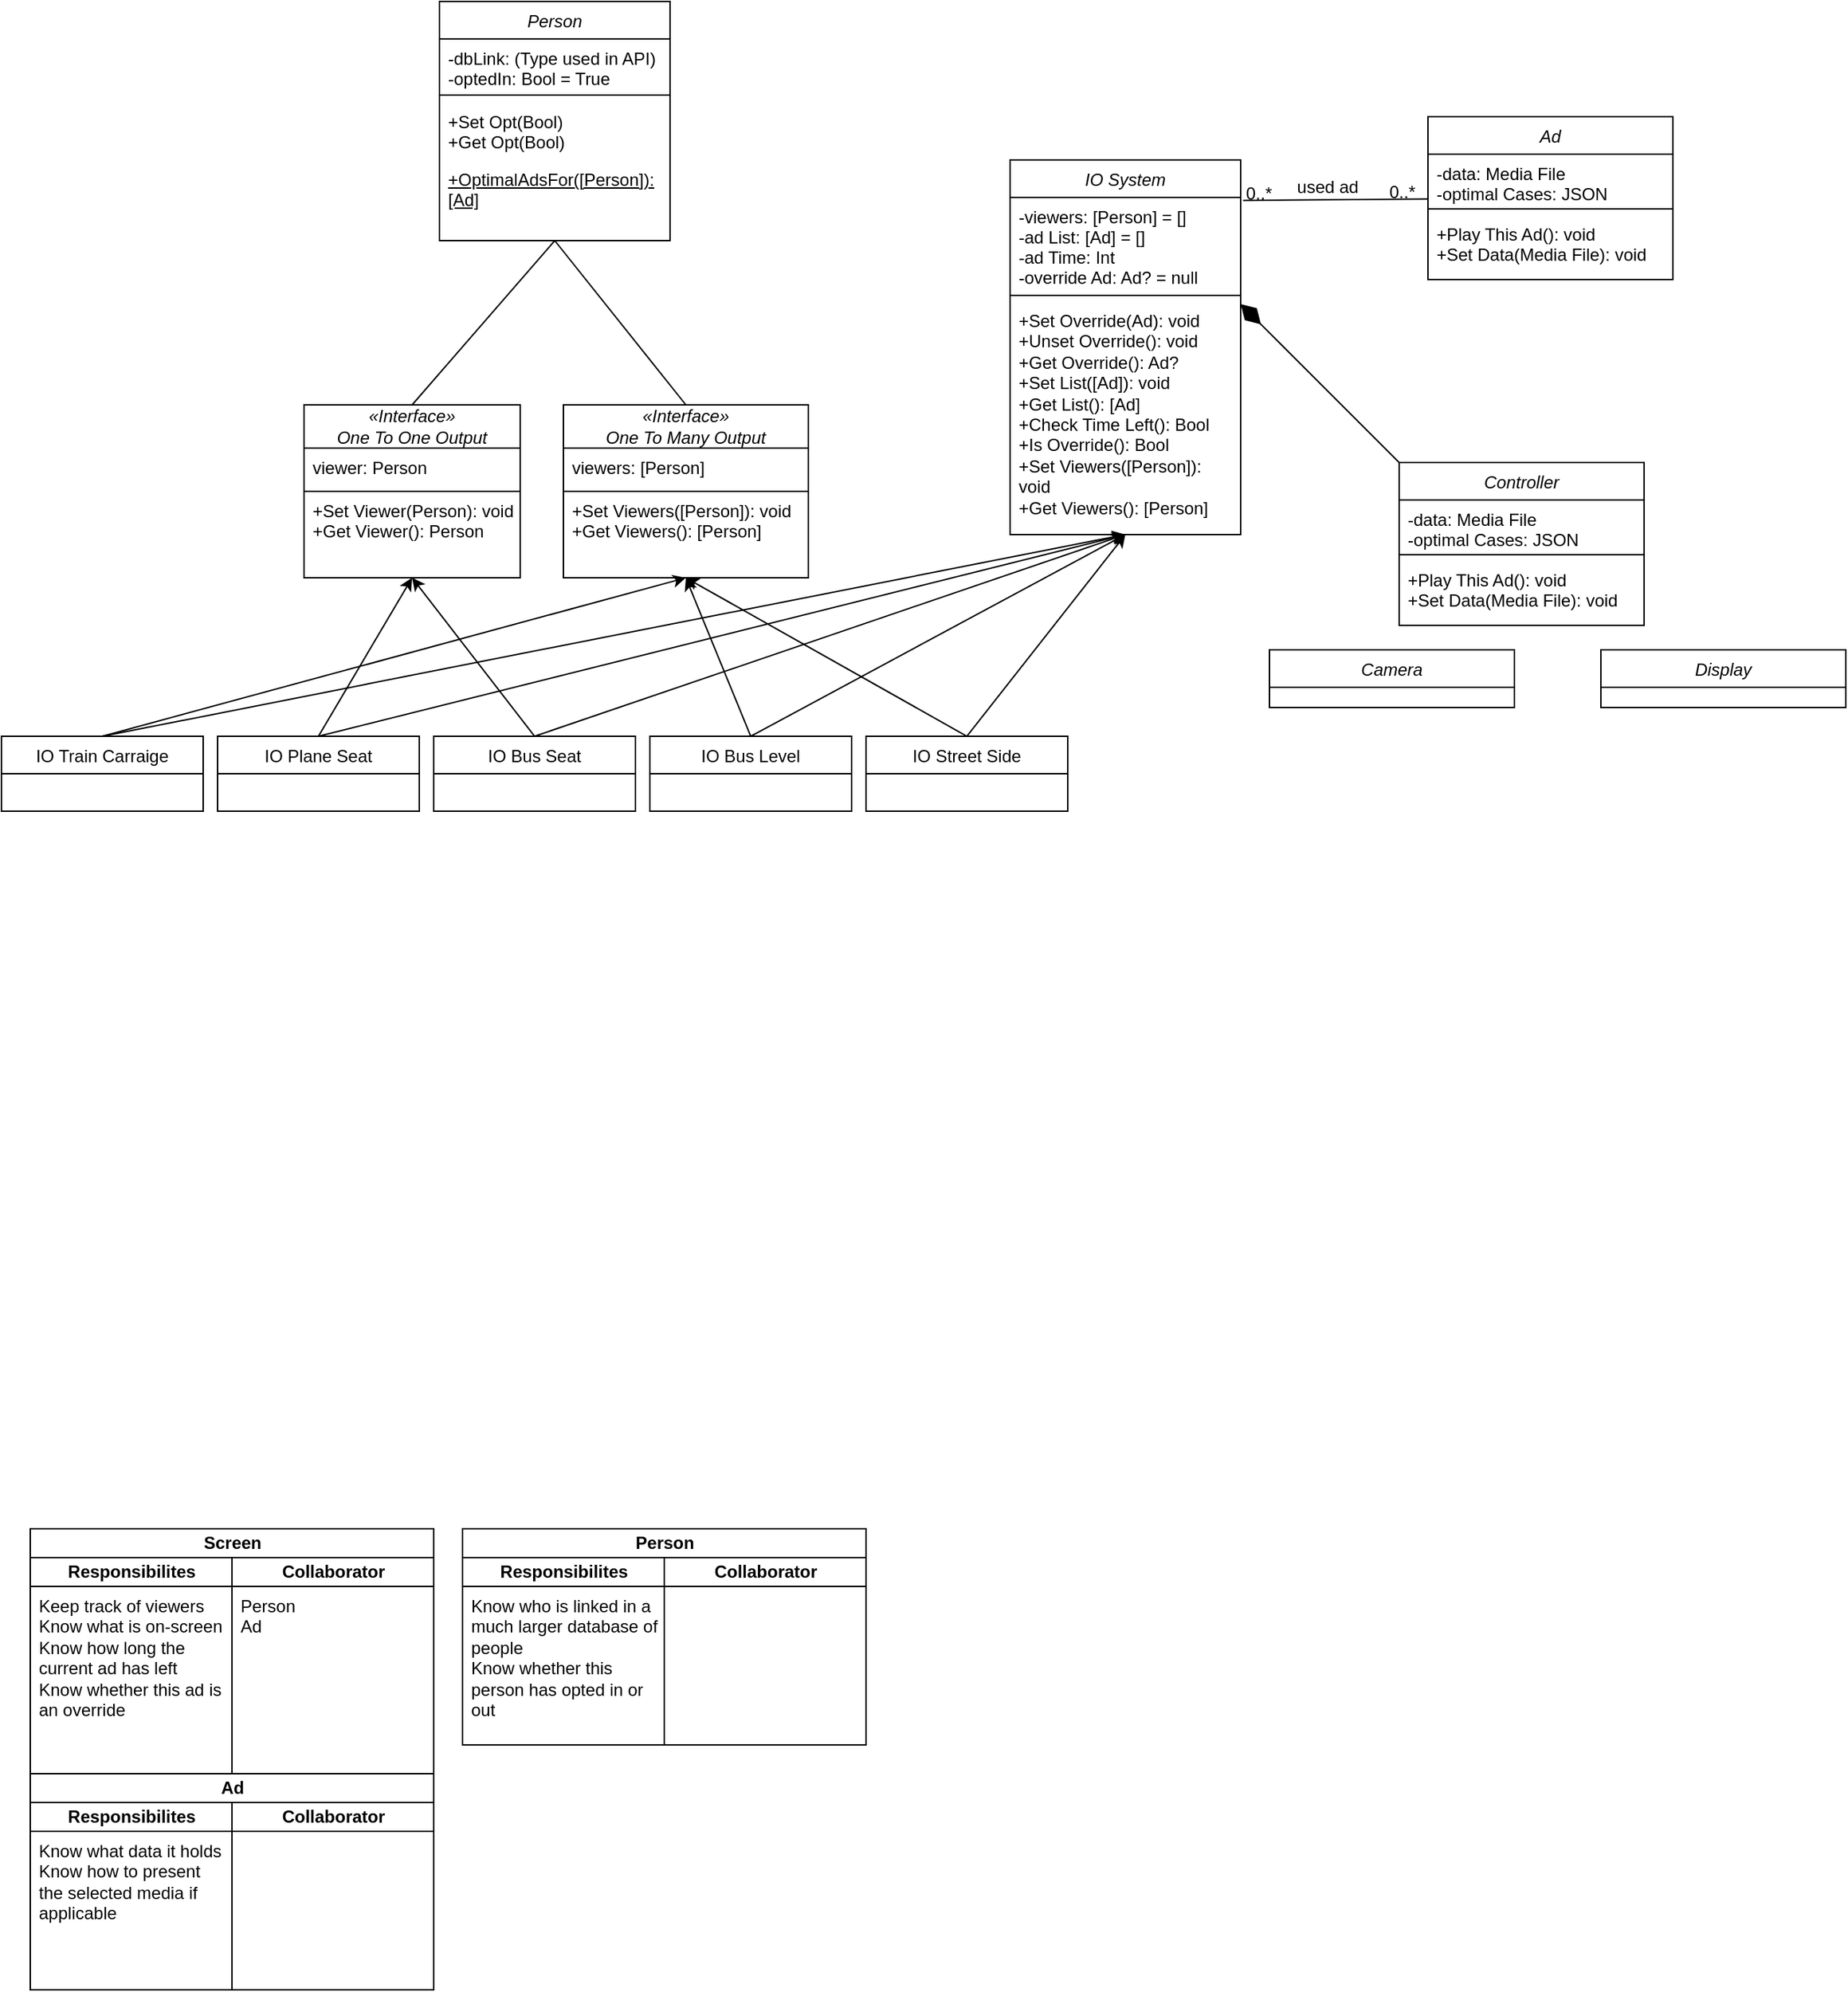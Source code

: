 <mxfile version="20.6.0" type="github" pages="2">
  <diagram id="C5RBs43oDa-KdzZeNtuy" name="Page-1">
    <mxGraphModel dx="868" dy="1627" grid="1" gridSize="10" guides="1" tooltips="1" connect="1" arrows="1" fold="1" page="1" pageScale="1" pageWidth="827" pageHeight="1169" math="0" shadow="0">
      <root>
        <mxCell id="WIyWlLk6GJQsqaUBKTNV-0" />
        <mxCell id="WIyWlLk6GJQsqaUBKTNV-1" parent="WIyWlLk6GJQsqaUBKTNV-0" />
        <mxCell id="zkfFHV4jXpPFQw0GAbJ--0" value="IO System" style="swimlane;fontStyle=2;align=center;verticalAlign=top;childLayout=stackLayout;horizontal=1;startSize=26;horizontalStack=0;resizeParent=1;resizeLast=0;collapsible=1;marginBottom=0;rounded=0;shadow=0;strokeWidth=1;" parent="WIyWlLk6GJQsqaUBKTNV-1" vertex="1">
          <mxGeometry x="730" y="-10" width="160" height="260" as="geometry">
            <mxRectangle x="230" y="140" width="160" height="26" as="alternateBounds" />
          </mxGeometry>
        </mxCell>
        <mxCell id="zkfFHV4jXpPFQw0GAbJ--1" value="-viewers: [Person] = []&#xa;-ad List: [Ad] = []&#xa;-ad Time: Int&#xa;-override Ad: Ad? = null&#xa;" style="text;align=left;verticalAlign=top;spacingLeft=4;spacingRight=4;overflow=hidden;rotatable=0;points=[[0,0.5],[1,0.5]];portConstraint=eastwest;" parent="zkfFHV4jXpPFQw0GAbJ--0" vertex="1">
          <mxGeometry y="26" width="160" height="64" as="geometry" />
        </mxCell>
        <mxCell id="zkfFHV4jXpPFQw0GAbJ--4" value="" style="line;html=1;strokeWidth=1;align=left;verticalAlign=middle;spacingTop=-1;spacingLeft=3;spacingRight=3;rotatable=0;labelPosition=right;points=[];portConstraint=eastwest;" parent="zkfFHV4jXpPFQw0GAbJ--0" vertex="1">
          <mxGeometry y="90" width="160" height="8" as="geometry" />
        </mxCell>
        <mxCell id="QdFQj7nJMUhyKqi0MS59-3" value="+Set Override(Ad): void&lt;br&gt;&lt;div&gt;+Unset Override(): void&lt;/div&gt;&lt;div&gt;+Get Override(): Ad?&lt;br&gt;&lt;/div&gt;&lt;div&gt;+Set List([Ad]): void&lt;/div&gt;&lt;div&gt;+Get List(): [Ad]&lt;/div&gt;&lt;div&gt;+Check Time Left(): Bool&lt;/div&gt;&lt;div&gt;+Is Override(): Bool&lt;/div&gt;&lt;div&gt;&lt;div&gt;+Set Viewers([Person]): void&lt;/div&gt;+Get Viewers(): [Person]&lt;/div&gt;" style="text;html=1;strokeColor=none;fillColor=none;align=left;verticalAlign=top;whiteSpace=wrap;rounded=0;spacingLeft=4;spacingRight=4;" parent="zkfFHV4jXpPFQw0GAbJ--0" vertex="1">
          <mxGeometry y="98" width="160" height="162" as="geometry" />
        </mxCell>
        <mxCell id="zkfFHV4jXpPFQw0GAbJ--17" value="Ad" style="swimlane;fontStyle=2;align=center;verticalAlign=top;childLayout=stackLayout;horizontal=1;startSize=26;horizontalStack=0;resizeParent=1;resizeLast=0;collapsible=1;marginBottom=0;rounded=0;shadow=0;strokeWidth=1;" parent="WIyWlLk6GJQsqaUBKTNV-1" vertex="1">
          <mxGeometry x="1020" y="-40" width="170" height="113" as="geometry">
            <mxRectangle x="550" y="140" width="160" height="26" as="alternateBounds" />
          </mxGeometry>
        </mxCell>
        <mxCell id="zkfFHV4jXpPFQw0GAbJ--18" value="-data: Media File&#xa;-optimal Cases: JSON&#xa;" style="text;align=left;verticalAlign=top;spacingLeft=4;spacingRight=4;overflow=hidden;rotatable=0;points=[[0,0.5],[1,0.5]];portConstraint=eastwest;" parent="zkfFHV4jXpPFQw0GAbJ--17" vertex="1">
          <mxGeometry y="26" width="170" height="34" as="geometry" />
        </mxCell>
        <mxCell id="zkfFHV4jXpPFQw0GAbJ--23" value="" style="line;html=1;strokeWidth=1;align=left;verticalAlign=middle;spacingTop=-1;spacingLeft=3;spacingRight=3;rotatable=0;labelPosition=right;points=[];portConstraint=eastwest;" parent="zkfFHV4jXpPFQw0GAbJ--17" vertex="1">
          <mxGeometry y="60" width="170" height="8" as="geometry" />
        </mxCell>
        <mxCell id="zkfFHV4jXpPFQw0GAbJ--24" value="+Play This Ad(): void&#xa;+Set Data(Media File): void&#xa;" style="text;align=left;verticalAlign=top;spacingLeft=4;spacingRight=4;overflow=hidden;rotatable=0;points=[[0,0.5],[1,0.5]];portConstraint=eastwest;" parent="zkfFHV4jXpPFQw0GAbJ--17" vertex="1">
          <mxGeometry y="68" width="170" height="42" as="geometry" />
        </mxCell>
        <mxCell id="zkfFHV4jXpPFQw0GAbJ--26" value="" style="endArrow=none;shadow=0;strokeWidth=1;rounded=0;endFill=0;elbow=vertical;exitX=1.011;exitY=0.108;exitDx=0;exitDy=0;exitPerimeter=0;" parent="WIyWlLk6GJQsqaUBKTNV-1" source="zkfFHV4jXpPFQw0GAbJ--0" target="zkfFHV4jXpPFQw0GAbJ--17" edge="1">
          <mxGeometry x="0.5" y="41" relative="1" as="geometry">
            <mxPoint x="650" y="512" as="sourcePoint" />
            <mxPoint x="810" y="512" as="targetPoint" />
            <mxPoint x="-40" y="32" as="offset" />
          </mxGeometry>
        </mxCell>
        <mxCell id="zkfFHV4jXpPFQw0GAbJ--27" value="0..*" style="resizable=0;align=left;verticalAlign=bottom;labelBackgroundColor=none;fontSize=12;" parent="zkfFHV4jXpPFQw0GAbJ--26" connectable="0" vertex="1">
          <mxGeometry x="-1" relative="1" as="geometry">
            <mxPoint y="4" as="offset" />
          </mxGeometry>
        </mxCell>
        <mxCell id="zkfFHV4jXpPFQw0GAbJ--28" value="0..*" style="resizable=0;align=right;verticalAlign=bottom;labelBackgroundColor=none;fontSize=12;" parent="zkfFHV4jXpPFQw0GAbJ--26" connectable="0" vertex="1">
          <mxGeometry x="1" relative="1" as="geometry">
            <mxPoint x="-7" y="4" as="offset" />
          </mxGeometry>
        </mxCell>
        <mxCell id="zkfFHV4jXpPFQw0GAbJ--29" value="used ad" style="text;html=1;resizable=0;points=[];;align=center;verticalAlign=middle;labelBackgroundColor=none;rounded=0;shadow=0;strokeWidth=1;fontSize=12;" parent="zkfFHV4jXpPFQw0GAbJ--26" vertex="1" connectable="0">
          <mxGeometry x="0.5" y="49" relative="1" as="geometry">
            <mxPoint x="-38" y="40" as="offset" />
          </mxGeometry>
        </mxCell>
        <mxCell id="QdFQj7nJMUhyKqi0MS59-4" value="Person" style="swimlane;fontStyle=2;align=center;verticalAlign=top;childLayout=stackLayout;horizontal=1;startSize=26;horizontalStack=0;resizeParent=1;resizeLast=0;collapsible=1;marginBottom=0;rounded=0;shadow=0;strokeWidth=1;" parent="WIyWlLk6GJQsqaUBKTNV-1" vertex="1">
          <mxGeometry x="334" y="-120" width="160" height="166" as="geometry">
            <mxRectangle x="550" y="140" width="160" height="26" as="alternateBounds" />
          </mxGeometry>
        </mxCell>
        <mxCell id="QdFQj7nJMUhyKqi0MS59-5" value="-dbLink: (Type used in API)&#xa;-optedIn: Bool = True&#xa;" style="text;align=left;verticalAlign=top;spacingLeft=4;spacingRight=4;overflow=hidden;rotatable=0;points=[[0,0.5],[1,0.5]];portConstraint=eastwest;" parent="QdFQj7nJMUhyKqi0MS59-4" vertex="1">
          <mxGeometry y="26" width="160" height="34" as="geometry" />
        </mxCell>
        <mxCell id="QdFQj7nJMUhyKqi0MS59-6" value="" style="line;html=1;strokeWidth=1;align=left;verticalAlign=middle;spacingTop=-1;spacingLeft=3;spacingRight=3;rotatable=0;labelPosition=right;points=[];portConstraint=eastwest;" parent="QdFQj7nJMUhyKqi0MS59-4" vertex="1">
          <mxGeometry y="60" width="160" height="10" as="geometry" />
        </mxCell>
        <mxCell id="QdFQj7nJMUhyKqi0MS59-7" value="+Set Opt(Bool)&#xa;+Get Opt(Bool)&#xa;&#xa;" style="text;align=left;verticalAlign=top;spacingLeft=4;spacingRight=4;overflow=hidden;rotatable=0;points=[[0,0.5],[1,0.5]];portConstraint=eastwest;" parent="QdFQj7nJMUhyKqi0MS59-4" vertex="1">
          <mxGeometry y="70" width="160" height="40" as="geometry" />
        </mxCell>
        <mxCell id="yFS7yAR8zqtxqqZhLGyJ-17" value="&lt;u&gt;+OptimalAdsFor([Person]): [Ad]&lt;/u&gt;" style="text;html=1;strokeColor=none;fillColor=none;align=left;verticalAlign=top;whiteSpace=wrap;rounded=0;labelBackgroundColor=none;fontColor=default;spacingLeft=4;spacingRight=4;" parent="QdFQj7nJMUhyKqi0MS59-4" vertex="1">
          <mxGeometry y="110" width="160" height="50" as="geometry" />
        </mxCell>
        <mxCell id="QdFQj7nJMUhyKqi0MS59-45" value="Person" style="swimlane;childLayout=stackLayout;resizeParent=1;resizeParentMax=0;startSize=20;html=1;" parent="WIyWlLk6GJQsqaUBKTNV-1" vertex="1">
          <mxGeometry x="350.0" y="940" width="280" height="150" as="geometry" />
        </mxCell>
        <mxCell id="QdFQj7nJMUhyKqi0MS59-46" value="Responsibilites" style="swimlane;startSize=20;html=1;" parent="QdFQj7nJMUhyKqi0MS59-45" vertex="1">
          <mxGeometry y="20" width="140" height="130" as="geometry">
            <mxRectangle y="20" width="40" height="460" as="alternateBounds" />
          </mxGeometry>
        </mxCell>
        <mxCell id="QdFQj7nJMUhyKqi0MS59-50" value="&lt;div&gt;Know who is linked in a much larger database of people&lt;/div&gt;&lt;div&gt;Know whether this person has opted in or out&lt;br&gt;&lt;/div&gt;" style="text;html=1;strokeColor=none;fillColor=none;align=left;verticalAlign=top;whiteSpace=wrap;rounded=0;spacingLeft=4;spacingRight=4;" parent="QdFQj7nJMUhyKqi0MS59-46" vertex="1">
          <mxGeometry y="20" width="140" height="110" as="geometry" />
        </mxCell>
        <mxCell id="QdFQj7nJMUhyKqi0MS59-47" value="Collaborator" style="swimlane;startSize=20;html=1;swimlaneLine=1;gradientColor=none;fillColor=default;" parent="QdFQj7nJMUhyKqi0MS59-45" vertex="1">
          <mxGeometry x="140" y="20" width="140" height="130" as="geometry" />
        </mxCell>
        <mxCell id="QdFQj7nJMUhyKqi0MS59-12" value="Screen" style="swimlane;childLayout=stackLayout;resizeParent=1;resizeParentMax=0;startSize=20;html=1;" parent="WIyWlLk6GJQsqaUBKTNV-1" vertex="1">
          <mxGeometry x="50.0" y="940" width="280.0" height="320" as="geometry" />
        </mxCell>
        <mxCell id="QdFQj7nJMUhyKqi0MS59-13" value="Responsibilites" style="swimlane;startSize=20;html=1;" parent="QdFQj7nJMUhyKqi0MS59-12" vertex="1">
          <mxGeometry y="20" width="140.0" height="300" as="geometry">
            <mxRectangle y="20" width="40" height="460" as="alternateBounds" />
          </mxGeometry>
        </mxCell>
        <mxCell id="QdFQj7nJMUhyKqi0MS59-14" value="Collaborator" style="swimlane;startSize=20;html=1;swimlaneLine=1;gradientColor=none;fillColor=default;" parent="QdFQj7nJMUhyKqi0MS59-12" vertex="1">
          <mxGeometry x="140.0" y="20" width="140" height="300" as="geometry" />
        </mxCell>
        <mxCell id="QdFQj7nJMUhyKqi0MS59-18" value="&lt;div&gt;Person&lt;/div&gt;&lt;div&gt;Ad&lt;/div&gt;&lt;div&gt;&lt;br&gt;&lt;/div&gt;" style="text;html=1;strokeColor=none;fillColor=none;align=left;verticalAlign=top;whiteSpace=wrap;rounded=0;spacingLeft=4;spacingRight=4;" parent="QdFQj7nJMUhyKqi0MS59-14" vertex="1">
          <mxGeometry y="20" width="140" height="140" as="geometry" />
        </mxCell>
        <mxCell id="sxkBw0DGRR6JRz2jOn-_-0" value="" style="group" vertex="1" connectable="0" parent="QdFQj7nJMUhyKqi0MS59-14">
          <mxGeometry x="-140" y="150" width="280" height="150" as="geometry" />
        </mxCell>
        <mxCell id="QdFQj7nJMUhyKqi0MS59-39" value="Ad" style="swimlane;childLayout=stackLayout;resizeParent=1;resizeParentMax=0;startSize=20;html=1;" parent="sxkBw0DGRR6JRz2jOn-_-0" vertex="1">
          <mxGeometry x="4.547e-13" width="280.0" height="150" as="geometry" />
        </mxCell>
        <mxCell id="QdFQj7nJMUhyKqi0MS59-40" value="Responsibilites" style="swimlane;startSize=20;html=1;" parent="QdFQj7nJMUhyKqi0MS59-39" vertex="1">
          <mxGeometry y="20" width="140.0" height="130" as="geometry">
            <mxRectangle y="20" width="40" height="460" as="alternateBounds" />
          </mxGeometry>
        </mxCell>
        <mxCell id="QdFQj7nJMUhyKqi0MS59-41" value="Collaborator" style="swimlane;startSize=20;html=1;swimlaneLine=1;gradientColor=none;fillColor=default;" parent="QdFQj7nJMUhyKqi0MS59-39" vertex="1">
          <mxGeometry x="140.0" y="20" width="140" height="130" as="geometry" />
        </mxCell>
        <mxCell id="QdFQj7nJMUhyKqi0MS59-44" value="&lt;div&gt;Know what data it holds&lt;/div&gt;&lt;div&gt;Know how to present the selected media if applicable&lt;br&gt;&lt;/div&gt;" style="text;html=1;strokeColor=none;fillColor=none;align=left;verticalAlign=top;whiteSpace=wrap;rounded=0;spacingLeft=4;spacingRight=4;" parent="sxkBw0DGRR6JRz2jOn-_-0" vertex="1">
          <mxGeometry y="40" width="140" height="110" as="geometry" />
        </mxCell>
        <mxCell id="QdFQj7nJMUhyKqi0MS59-17" value="&lt;div&gt;Keep track of viewers&lt;/div&gt;&lt;div&gt;Know what is on-screen&lt;/div&gt;&lt;div&gt;Know how long the current ad has left&lt;/div&gt;&lt;div&gt;Know whether this ad is an override&lt;br&gt;&lt;/div&gt;" style="text;html=1;strokeColor=none;fillColor=none;align=left;verticalAlign=top;whiteSpace=wrap;rounded=0;spacingLeft=4;spacingRight=4;" parent="WIyWlLk6GJQsqaUBKTNV-1" vertex="1">
          <mxGeometry x="50" y="980" width="140" height="140" as="geometry" />
        </mxCell>
        <mxCell id="uAK3xlXK2mrY2HopzBhD-0" value="«Interface»&lt;br&gt;&lt;div&gt;One To One Output&lt;br&gt;&lt;/div&gt;" style="swimlane;fontStyle=2;childLayout=stackLayout;horizontal=1;startSize=30;horizontalStack=0;resizeParent=1;resizeParentMax=0;resizeLast=0;collapsible=1;marginBottom=0;whiteSpace=wrap;html=1;" parent="WIyWlLk6GJQsqaUBKTNV-1" vertex="1">
          <mxGeometry x="240" y="160" width="150" height="120" as="geometry" />
        </mxCell>
        <mxCell id="Ajtq4B7QNOzPhBW8zNsP-0" value="&lt;div&gt;viewer: Person&lt;/div&gt;&lt;div&gt;&lt;br&gt;&lt;/div&gt;" style="text;html=1;strokeColor=none;fillColor=none;align=left;verticalAlign=top;whiteSpace=wrap;rounded=0;spacingLeft=4;spacingRight=4;" parent="uAK3xlXK2mrY2HopzBhD-0" vertex="1">
          <mxGeometry y="30" width="150" height="30" as="geometry" />
        </mxCell>
        <mxCell id="Ajtq4B7QNOzPhBW8zNsP-11" value="&lt;div&gt;&lt;div&gt;+Set Viewer(Person): void&lt;/div&gt;+Get Viewer(): Person&lt;/div&gt;" style="text;html=1;strokeColor=none;fillColor=none;align=left;verticalAlign=top;whiteSpace=wrap;rounded=0;fontFamily=Helvetica;fontSize=12;fontColor=default;spacingLeft=4;spacingRight=4;" parent="uAK3xlXK2mrY2HopzBhD-0" vertex="1">
          <mxGeometry y="60" width="150" height="60" as="geometry" />
        </mxCell>
        <mxCell id="Ajtq4B7QNOzPhBW8zNsP-12" value="" style="endArrow=none;html=1;rounded=0;fontFamily=Helvetica;fontSize=12;fontColor=default;exitX=0;exitY=1;exitDx=0;exitDy=0;entryX=1;entryY=1;entryDx=0;entryDy=0;" parent="uAK3xlXK2mrY2HopzBhD-0" source="Ajtq4B7QNOzPhBW8zNsP-0" target="Ajtq4B7QNOzPhBW8zNsP-0" edge="1">
          <mxGeometry width="50" height="50" relative="1" as="geometry">
            <mxPoint x="120" y="100" as="sourcePoint" />
            <mxPoint x="170" y="50" as="targetPoint" />
          </mxGeometry>
        </mxCell>
        <mxCell id="Ajtq4B7QNOzPhBW8zNsP-13" value="«Interface»&lt;br&gt;&lt;div&gt;One To Many Output&lt;br&gt;&lt;/div&gt;" style="swimlane;fontStyle=2;childLayout=stackLayout;horizontal=1;startSize=30;horizontalStack=0;resizeParent=1;resizeParentMax=0;resizeLast=0;collapsible=1;marginBottom=0;whiteSpace=wrap;html=1;" parent="WIyWlLk6GJQsqaUBKTNV-1" vertex="1">
          <mxGeometry x="420" y="160" width="170" height="120" as="geometry" />
        </mxCell>
        <mxCell id="Ajtq4B7QNOzPhBW8zNsP-14" value="&lt;div&gt;viewers: [Person]&lt;/div&gt;&lt;div&gt;&lt;br&gt;&lt;/div&gt;" style="text;html=1;strokeColor=none;fillColor=none;align=left;verticalAlign=top;whiteSpace=wrap;rounded=0;spacingLeft=4;spacingRight=4;" parent="Ajtq4B7QNOzPhBW8zNsP-13" vertex="1">
          <mxGeometry y="30" width="170" height="30" as="geometry" />
        </mxCell>
        <mxCell id="Ajtq4B7QNOzPhBW8zNsP-15" value="&lt;div&gt;&lt;div&gt;+Set Viewers([Person]): void&lt;/div&gt;+Get Viewers(): [Person]&lt;/div&gt;" style="text;html=1;strokeColor=none;fillColor=none;align=left;verticalAlign=top;whiteSpace=wrap;rounded=0;fontFamily=Helvetica;fontSize=12;fontColor=default;spacingLeft=4;spacingRight=4;" parent="Ajtq4B7QNOzPhBW8zNsP-13" vertex="1">
          <mxGeometry y="60" width="170" height="60" as="geometry" />
        </mxCell>
        <mxCell id="Ajtq4B7QNOzPhBW8zNsP-16" value="" style="endArrow=none;html=1;rounded=0;fontFamily=Helvetica;fontSize=12;fontColor=default;exitX=0;exitY=1;exitDx=0;exitDy=0;entryX=1;entryY=1;entryDx=0;entryDy=0;" parent="Ajtq4B7QNOzPhBW8zNsP-13" source="Ajtq4B7QNOzPhBW8zNsP-14" target="Ajtq4B7QNOzPhBW8zNsP-14" edge="1">
          <mxGeometry width="50" height="50" relative="1" as="geometry">
            <mxPoint x="120" y="100" as="sourcePoint" />
            <mxPoint x="170" y="50" as="targetPoint" />
          </mxGeometry>
        </mxCell>
        <mxCell id="sxkBw0DGRR6JRz2jOn-_-23" value="IO Train Carraige" style="swimlane;fontStyle=0;childLayout=stackLayout;horizontal=1;startSize=26;fillColor=none;horizontalStack=0;resizeParent=1;resizeParentMax=0;resizeLast=0;collapsible=1;marginBottom=0;" vertex="1" parent="WIyWlLk6GJQsqaUBKTNV-1">
          <mxGeometry x="30" y="390" width="140" height="52" as="geometry" />
        </mxCell>
        <mxCell id="sxkBw0DGRR6JRz2jOn-_-27" value="IO Plane Seat" style="swimlane;fontStyle=0;childLayout=stackLayout;horizontal=1;startSize=26;fillColor=none;horizontalStack=0;resizeParent=1;resizeParentMax=0;resizeLast=0;collapsible=1;marginBottom=0;" vertex="1" parent="WIyWlLk6GJQsqaUBKTNV-1">
          <mxGeometry x="180" y="390" width="140" height="52" as="geometry" />
        </mxCell>
        <mxCell id="sxkBw0DGRR6JRz2jOn-_-28" value="IO Bus Seat" style="swimlane;fontStyle=0;childLayout=stackLayout;horizontal=1;startSize=26;fillColor=none;horizontalStack=0;resizeParent=1;resizeParentMax=0;resizeLast=0;collapsible=1;marginBottom=0;" vertex="1" parent="WIyWlLk6GJQsqaUBKTNV-1">
          <mxGeometry x="330" y="390" width="140" height="52" as="geometry" />
        </mxCell>
        <mxCell id="sxkBw0DGRR6JRz2jOn-_-29" value="IO Bus Level" style="swimlane;fontStyle=0;childLayout=stackLayout;horizontal=1;startSize=26;fillColor=none;horizontalStack=0;resizeParent=1;resizeParentMax=0;resizeLast=0;collapsible=1;marginBottom=0;" vertex="1" parent="WIyWlLk6GJQsqaUBKTNV-1">
          <mxGeometry x="480" y="390" width="140" height="52" as="geometry" />
        </mxCell>
        <mxCell id="sxkBw0DGRR6JRz2jOn-_-30" value="IO Street Side" style="swimlane;fontStyle=0;childLayout=stackLayout;horizontal=1;startSize=26;fillColor=none;horizontalStack=0;resizeParent=1;resizeParentMax=0;resizeLast=0;collapsible=1;marginBottom=0;" vertex="1" parent="WIyWlLk6GJQsqaUBKTNV-1">
          <mxGeometry x="630" y="390" width="140" height="52" as="geometry" />
        </mxCell>
        <mxCell id="sxkBw0DGRR6JRz2jOn-_-36" value="" style="endArrow=classic;html=1;rounded=0;exitX=0.5;exitY=0;exitDx=0;exitDy=0;entryX=0.5;entryY=1;entryDx=0;entryDy=0;" edge="1" parent="WIyWlLk6GJQsqaUBKTNV-1" source="sxkBw0DGRR6JRz2jOn-_-28" target="Ajtq4B7QNOzPhBW8zNsP-11">
          <mxGeometry width="50" height="50" relative="1" as="geometry">
            <mxPoint x="650" y="290" as="sourcePoint" />
            <mxPoint x="700" y="240" as="targetPoint" />
          </mxGeometry>
        </mxCell>
        <mxCell id="sxkBw0DGRR6JRz2jOn-_-37" value="" style="endArrow=classic;html=1;rounded=0;exitX=0.5;exitY=0;exitDx=0;exitDy=0;entryX=0.5;entryY=1;entryDx=0;entryDy=0;" edge="1" parent="WIyWlLk6GJQsqaUBKTNV-1" source="sxkBw0DGRR6JRz2jOn-_-27" target="Ajtq4B7QNOzPhBW8zNsP-11">
          <mxGeometry width="50" height="50" relative="1" as="geometry">
            <mxPoint x="510" y="290" as="sourcePoint" />
            <mxPoint x="560" y="240" as="targetPoint" />
          </mxGeometry>
        </mxCell>
        <mxCell id="sxkBw0DGRR6JRz2jOn-_-38" value="" style="endArrow=classic;html=1;rounded=0;exitX=0.5;exitY=0;exitDx=0;exitDy=0;entryX=0.5;entryY=1;entryDx=0;entryDy=0;" edge="1" parent="WIyWlLk6GJQsqaUBKTNV-1" source="sxkBw0DGRR6JRz2jOn-_-29" target="Ajtq4B7QNOzPhBW8zNsP-15">
          <mxGeometry width="50" height="50" relative="1" as="geometry">
            <mxPoint x="510" y="290" as="sourcePoint" />
            <mxPoint x="560" y="240" as="targetPoint" />
          </mxGeometry>
        </mxCell>
        <mxCell id="sxkBw0DGRR6JRz2jOn-_-39" value="" style="endArrow=classic;html=1;rounded=0;exitX=0.5;exitY=0;exitDx=0;exitDy=0;entryX=0.5;entryY=1;entryDx=0;entryDy=0;" edge="1" parent="WIyWlLk6GJQsqaUBKTNV-1" source="sxkBw0DGRR6JRz2jOn-_-30" target="Ajtq4B7QNOzPhBW8zNsP-15">
          <mxGeometry width="50" height="50" relative="1" as="geometry">
            <mxPoint x="510" y="290" as="sourcePoint" />
            <mxPoint x="560" y="240" as="targetPoint" />
          </mxGeometry>
        </mxCell>
        <mxCell id="sxkBw0DGRR6JRz2jOn-_-40" value="" style="endArrow=classic;html=1;rounded=0;exitX=0.5;exitY=0;exitDx=0;exitDy=0;entryX=0.5;entryY=1;entryDx=0;entryDy=0;" edge="1" parent="WIyWlLk6GJQsqaUBKTNV-1" source="sxkBw0DGRR6JRz2jOn-_-23" target="Ajtq4B7QNOzPhBW8zNsP-15">
          <mxGeometry width="50" height="50" relative="1" as="geometry">
            <mxPoint x="510" y="290" as="sourcePoint" />
            <mxPoint x="510" y="280" as="targetPoint" />
          </mxGeometry>
        </mxCell>
        <mxCell id="sxkBw0DGRR6JRz2jOn-_-41" value="" style="endArrow=classic;html=1;rounded=0;exitX=0.5;exitY=0;exitDx=0;exitDy=0;entryX=0.5;entryY=1;entryDx=0;entryDy=0;" edge="1" parent="WIyWlLk6GJQsqaUBKTNV-1" source="sxkBw0DGRR6JRz2jOn-_-30" target="QdFQj7nJMUhyKqi0MS59-3">
          <mxGeometry width="50" height="50" relative="1" as="geometry">
            <mxPoint x="560" y="440" as="sourcePoint" />
            <mxPoint x="790" y="250" as="targetPoint" />
          </mxGeometry>
        </mxCell>
        <mxCell id="sxkBw0DGRR6JRz2jOn-_-42" value="" style="endArrow=classic;html=1;rounded=0;exitX=0.5;exitY=0;exitDx=0;exitDy=0;entryX=0.5;entryY=1;entryDx=0;entryDy=0;" edge="1" parent="WIyWlLk6GJQsqaUBKTNV-1" source="sxkBw0DGRR6JRz2jOn-_-29" target="QdFQj7nJMUhyKqi0MS59-3">
          <mxGeometry width="50" height="50" relative="1" as="geometry">
            <mxPoint x="700" y="360" as="sourcePoint" />
            <mxPoint x="800" y="260" as="targetPoint" />
          </mxGeometry>
        </mxCell>
        <mxCell id="sxkBw0DGRR6JRz2jOn-_-43" value="" style="endArrow=classic;html=1;rounded=0;exitX=0.5;exitY=0;exitDx=0;exitDy=0;entryX=0.5;entryY=1;entryDx=0;entryDy=0;" edge="1" parent="WIyWlLk6GJQsqaUBKTNV-1" source="sxkBw0DGRR6JRz2jOn-_-28" target="zkfFHV4jXpPFQw0GAbJ--0">
          <mxGeometry width="50" height="50" relative="1" as="geometry">
            <mxPoint x="540" y="360" as="sourcePoint" />
            <mxPoint x="800" y="270" as="targetPoint" />
          </mxGeometry>
        </mxCell>
        <mxCell id="sxkBw0DGRR6JRz2jOn-_-44" value="" style="endArrow=classic;html=1;rounded=0;exitX=0.5;exitY=0;exitDx=0;exitDy=0;" edge="1" parent="WIyWlLk6GJQsqaUBKTNV-1" source="sxkBw0DGRR6JRz2jOn-_-27">
          <mxGeometry width="50" height="50" relative="1" as="geometry">
            <mxPoint x="550" y="460" as="sourcePoint" />
            <mxPoint x="810" y="250" as="targetPoint" />
          </mxGeometry>
        </mxCell>
        <mxCell id="sxkBw0DGRR6JRz2jOn-_-45" value="" style="endArrow=classic;html=1;rounded=0;exitX=0.5;exitY=0;exitDx=0;exitDy=0;" edge="1" parent="WIyWlLk6GJQsqaUBKTNV-1" source="sxkBw0DGRR6JRz2jOn-_-23">
          <mxGeometry width="50" height="50" relative="1" as="geometry">
            <mxPoint x="90" y="340" as="sourcePoint" />
            <mxPoint x="810" y="250" as="targetPoint" />
          </mxGeometry>
        </mxCell>
        <mxCell id="sxkBw0DGRR6JRz2jOn-_-48" value="" style="endArrow=none;html=1;rounded=0;exitX=0.5;exitY=0;exitDx=0;exitDy=0;entryX=0.5;entryY=1;entryDx=0;entryDy=0;" edge="1" parent="WIyWlLk6GJQsqaUBKTNV-1" source="Ajtq4B7QNOzPhBW8zNsP-13" target="QdFQj7nJMUhyKqi0MS59-4">
          <mxGeometry width="50" height="50" relative="1" as="geometry">
            <mxPoint x="580" y="80" as="sourcePoint" />
            <mxPoint x="630" y="30" as="targetPoint" />
          </mxGeometry>
        </mxCell>
        <mxCell id="sxkBw0DGRR6JRz2jOn-_-49" value="" style="endArrow=none;html=1;rounded=0;exitX=0.5;exitY=0;exitDx=0;exitDy=0;entryX=0.5;entryY=1;entryDx=0;entryDy=0;" edge="1" parent="WIyWlLk6GJQsqaUBKTNV-1" source="uAK3xlXK2mrY2HopzBhD-0" target="QdFQj7nJMUhyKqi0MS59-4">
          <mxGeometry width="50" height="50" relative="1" as="geometry">
            <mxPoint x="580" y="80" as="sourcePoint" />
            <mxPoint x="630" y="30" as="targetPoint" />
          </mxGeometry>
        </mxCell>
        <mxCell id="sxkBw0DGRR6JRz2jOn-_-50" value="Controller" style="swimlane;fontStyle=2;align=center;verticalAlign=top;childLayout=stackLayout;horizontal=1;startSize=26;horizontalStack=0;resizeParent=1;resizeLast=0;collapsible=1;marginBottom=0;rounded=0;shadow=0;strokeWidth=1;" vertex="1" parent="WIyWlLk6GJQsqaUBKTNV-1">
          <mxGeometry x="1000" y="200" width="170" height="113" as="geometry">
            <mxRectangle x="550" y="140" width="160" height="26" as="alternateBounds" />
          </mxGeometry>
        </mxCell>
        <mxCell id="sxkBw0DGRR6JRz2jOn-_-51" value="-data: Media File&#xa;-optimal Cases: JSON&#xa;" style="text;align=left;verticalAlign=top;spacingLeft=4;spacingRight=4;overflow=hidden;rotatable=0;points=[[0,0.5],[1,0.5]];portConstraint=eastwest;" vertex="1" parent="sxkBw0DGRR6JRz2jOn-_-50">
          <mxGeometry y="26" width="170" height="34" as="geometry" />
        </mxCell>
        <mxCell id="sxkBw0DGRR6JRz2jOn-_-52" value="" style="line;html=1;strokeWidth=1;align=left;verticalAlign=middle;spacingTop=-1;spacingLeft=3;spacingRight=3;rotatable=0;labelPosition=right;points=[];portConstraint=eastwest;" vertex="1" parent="sxkBw0DGRR6JRz2jOn-_-50">
          <mxGeometry y="60" width="170" height="8" as="geometry" />
        </mxCell>
        <mxCell id="sxkBw0DGRR6JRz2jOn-_-53" value="+Play This Ad(): void&#xa;+Set Data(Media File): void&#xa;" style="text;align=left;verticalAlign=top;spacingLeft=4;spacingRight=4;overflow=hidden;rotatable=0;points=[[0,0.5],[1,0.5]];portConstraint=eastwest;" vertex="1" parent="sxkBw0DGRR6JRz2jOn-_-50">
          <mxGeometry y="68" width="170" height="42" as="geometry" />
        </mxCell>
        <mxCell id="sxkBw0DGRR6JRz2jOn-_-54" value="Camera" style="swimlane;fontStyle=2;align=center;verticalAlign=top;childLayout=stackLayout;horizontal=1;startSize=26;horizontalStack=0;resizeParent=1;resizeLast=0;collapsible=1;marginBottom=0;rounded=0;shadow=0;strokeWidth=1;" vertex="1" parent="WIyWlLk6GJQsqaUBKTNV-1">
          <mxGeometry x="910" y="330" width="170" height="40" as="geometry">
            <mxRectangle x="550" y="140" width="160" height="26" as="alternateBounds" />
          </mxGeometry>
        </mxCell>
        <mxCell id="sxkBw0DGRR6JRz2jOn-_-58" value="Display" style="swimlane;fontStyle=2;align=center;verticalAlign=top;childLayout=stackLayout;horizontal=1;startSize=26;horizontalStack=0;resizeParent=1;resizeLast=0;collapsible=1;marginBottom=0;rounded=0;shadow=0;strokeWidth=1;" vertex="1" parent="WIyWlLk6GJQsqaUBKTNV-1">
          <mxGeometry x="1140" y="330" width="170" height="40" as="geometry">
            <mxRectangle x="550" y="140" width="160" height="26" as="alternateBounds" />
          </mxGeometry>
        </mxCell>
        <mxCell id="sxkBw0DGRR6JRz2jOn-_-59" value="" style="endArrow=none;html=1;rounded=0;entryX=0;entryY=0;entryDx=0;entryDy=0;startArrow=diamondThin;startFill=1;startSize=17;" edge="1" parent="WIyWlLk6GJQsqaUBKTNV-1" target="sxkBw0DGRR6JRz2jOn-_-50">
          <mxGeometry width="50" height="50" relative="1" as="geometry">
            <mxPoint x="890" y="90" as="sourcePoint" />
            <mxPoint x="1090" y="100" as="targetPoint" />
          </mxGeometry>
        </mxCell>
      </root>
    </mxGraphModel>
  </diagram>
  <diagram id="QdAdm9b3VDExg5S1HD6L" name="Page-2">
    <mxGraphModel dx="868" dy="484" grid="1" gridSize="10" guides="1" tooltips="1" connect="1" arrows="1" fold="1" page="1" pageScale="1" pageWidth="850" pageHeight="1100" math="0" shadow="0">
      <root>
        <mxCell id="0" />
        <mxCell id="1" parent="0" />
      </root>
    </mxGraphModel>
  </diagram>
</mxfile>
